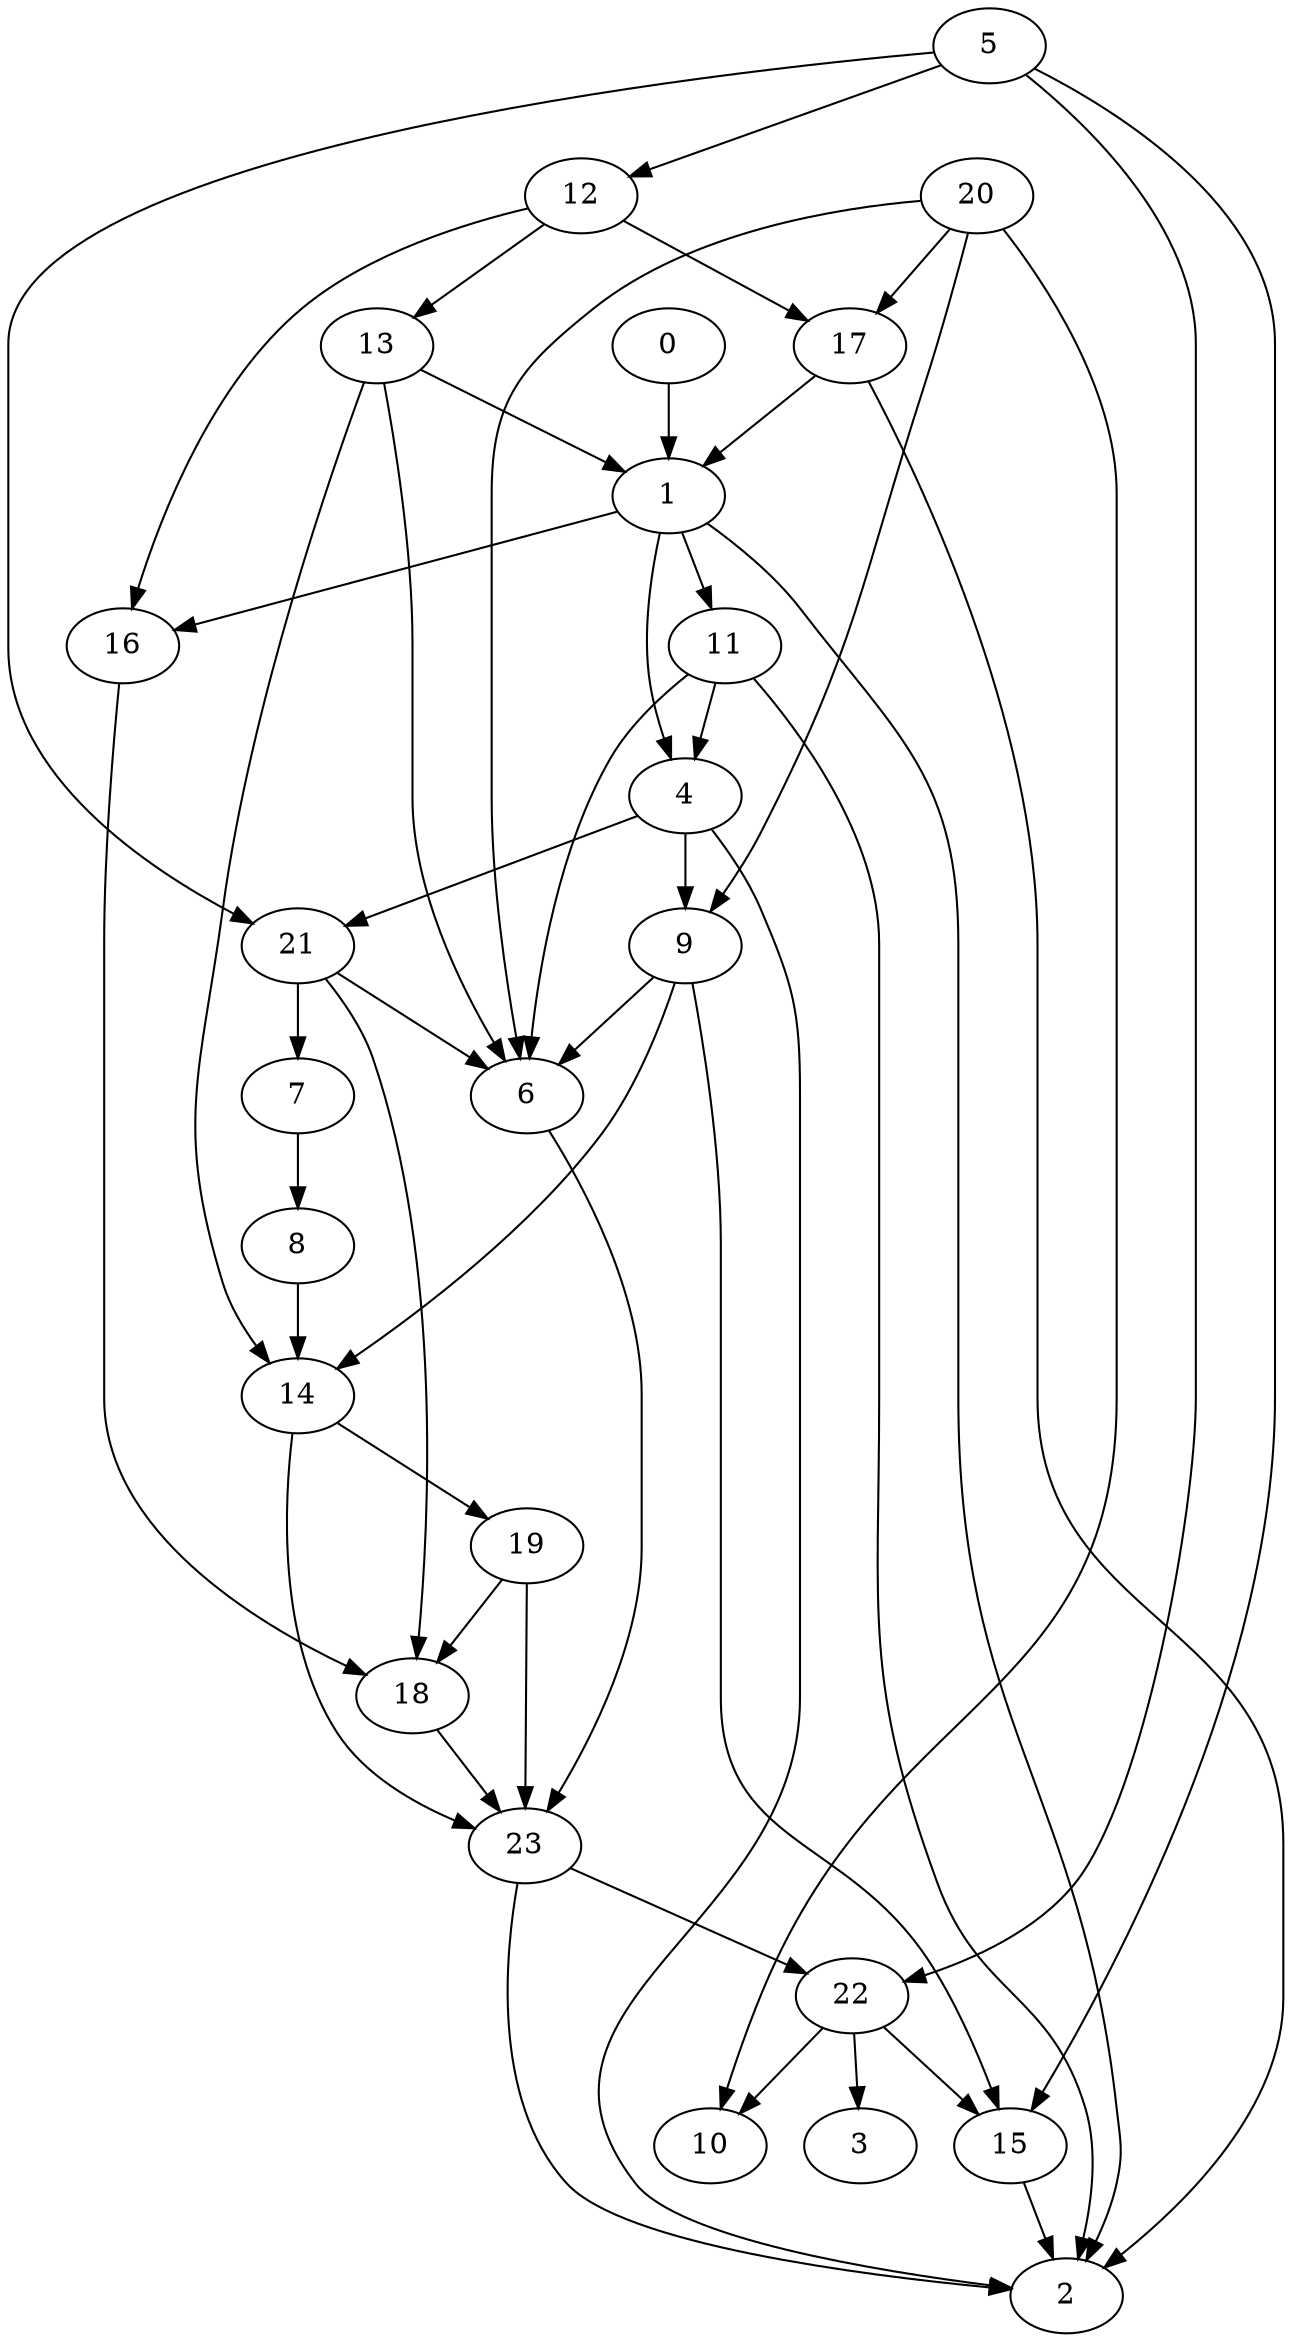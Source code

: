 strict digraph  {
	0	 [pos="0.146207085707,1.99891299176"];
	1	 [pos="0.706536812899,3.00276679575"];
	0 -> 1;
	2	 [pos="0.793687209285,15.0052510972"];
	1 -> 2;
	4	 [pos="0.60138400713,5.00294505235"];
	1 -> 4;
	11	 [pos="0.698140716391,4.00290037613"];
	1 -> 11;
	16	 [pos="0.978321860029,5.71242627713"];
	1 -> 16;
	3	 [pos="0.0,14.0066479753"];
	4 -> 2;
	9	 [pos="0.363844870503,6.36275899967"];
	4 -> 9;
	21	 [pos="0.913210217463,6.00313721878"];
	4 -> 21;
	5	 [pos="0.499698346327,0.0"];
	12	 [pos="0.852479298849,1.00072255669"];
	5 -> 12;
	15	 [pos="0.557299676236,14.0048915229"];
	5 -> 15;
	5 -> 21;
	22	 [pos="0.585215721555,13.0043889029"];
	5 -> 22;
	6	 [pos="0.66128332979,7.36312891117"];
	23	 [pos="0.787531051443,12.0041159303"];
	6 -> 23;
	7	 [pos="1.22332978402,7.00337983383"];
	8	 [pos="1.22854731852,8.00353672463"];
	7 -> 8;
	14	 [pos="0.757557393814,9.00358260627"];
	8 -> 14;
	9 -> 6;
	9 -> 14;
	9 -> 15;
	10	 [pos="0.779620607383,14.006214488"];
	11 -> 2;
	11 -> 4;
	11 -> 6;
	13	 [pos="1.11576867895,2.00211106341"];
	12 -> 13;
	12 -> 16;
	17	 [pos="0.566975040122,2.00225583077"];
	12 -> 17;
	13 -> 1;
	13 -> 6;
	13 -> 14;
	19	 [pos="0.79317151641,10.0037460394"];
	14 -> 19;
	14 -> 23;
	15 -> 2;
	18	 [pos="0.919904850775,11.0038278896"];
	16 -> 18;
	17 -> 1;
	17 -> 2;
	18 -> 23;
	19 -> 18;
	19 -> 23;
	20	 [pos="0.548458049535,1.00127352404"];
	20 -> 6;
	20 -> 9;
	20 -> 10;
	20 -> 17;
	21 -> 6;
	21 -> 7;
	21 -> 18;
	22 -> 3;
	22 -> 10;
	22 -> 15;
	23 -> 2;
	23 -> 22;
}

